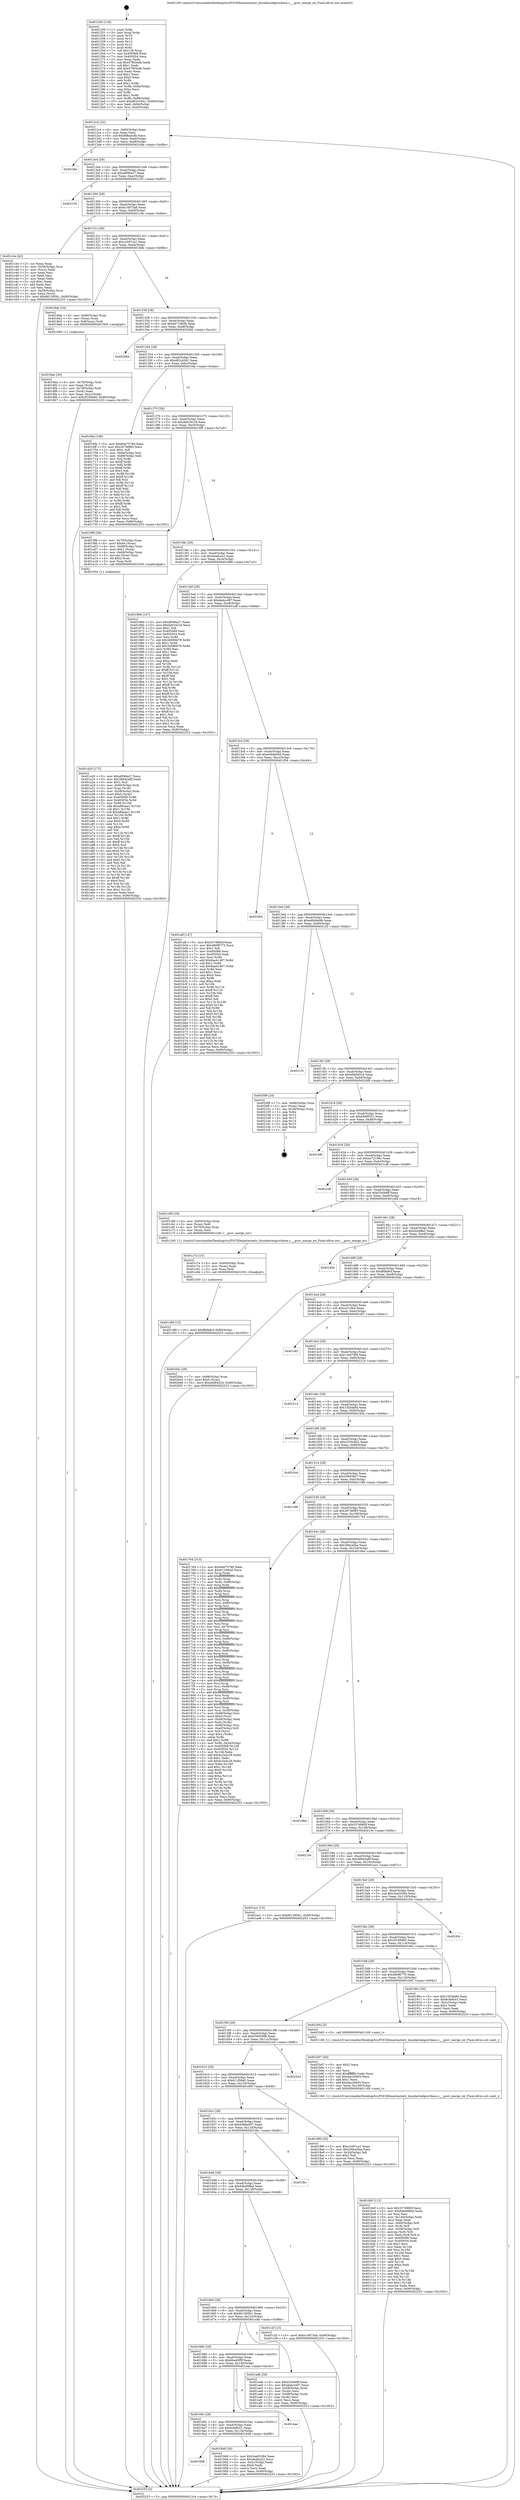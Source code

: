 digraph "0x401250" {
  label = "0x401250 (/mnt/c/Users/mathe/Desktop/tcc/POCII/binaries/extr_linuxkernelgcovbase.c___gcov_merge_ior_Final-ollvm.out::main(0))"
  labelloc = "t"
  node[shape=record]

  Entry [label="",width=0.3,height=0.3,shape=circle,fillcolor=black,style=filled]
  "0x4012c4" [label="{
     0x4012c4 [32]\l
     | [instrs]\l
     &nbsp;&nbsp;0x4012c4 \<+6\>: mov -0x90(%rbp),%eax\l
     &nbsp;&nbsp;0x4012ca \<+2\>: mov %eax,%ecx\l
     &nbsp;&nbsp;0x4012cc \<+6\>: sub $0x8f8a4cdb,%ecx\l
     &nbsp;&nbsp;0x4012d2 \<+6\>: mov %eax,-0xa4(%rbp)\l
     &nbsp;&nbsp;0x4012d8 \<+6\>: mov %ecx,-0xa8(%rbp)\l
     &nbsp;&nbsp;0x4012de \<+6\>: je 0000000000401fda \<main+0xd8a\>\l
  }"]
  "0x401fda" [label="{
     0x401fda\l
  }", style=dashed]
  "0x4012e4" [label="{
     0x4012e4 [28]\l
     | [instrs]\l
     &nbsp;&nbsp;0x4012e4 \<+5\>: jmp 00000000004012e9 \<main+0x99\>\l
     &nbsp;&nbsp;0x4012e9 \<+6\>: mov -0xa4(%rbp),%eax\l
     &nbsp;&nbsp;0x4012ef \<+5\>: sub $0xaf096a27,%eax\l
     &nbsp;&nbsp;0x4012f4 \<+6\>: mov %eax,-0xac(%rbp)\l
     &nbsp;&nbsp;0x4012fa \<+6\>: je 0000000000402155 \<main+0xf05\>\l
  }"]
  Exit [label="",width=0.3,height=0.3,shape=circle,fillcolor=black,style=filled,peripheries=2]
  "0x402155" [label="{
     0x402155\l
  }", style=dashed]
  "0x401300" [label="{
     0x401300 [28]\l
     | [instrs]\l
     &nbsp;&nbsp;0x401300 \<+5\>: jmp 0000000000401305 \<main+0xb5\>\l
     &nbsp;&nbsp;0x401305 \<+6\>: mov -0xa4(%rbp),%eax\l
     &nbsp;&nbsp;0x40130b \<+5\>: sub $0xb14875ab,%eax\l
     &nbsp;&nbsp;0x401310 \<+6\>: mov %eax,-0xb0(%rbp)\l
     &nbsp;&nbsp;0x401316 \<+6\>: je 0000000000401c3e \<main+0x9ee\>\l
  }"]
  "0x401c89" [label="{
     0x401c89 [15]\l
     | [instrs]\l
     &nbsp;&nbsp;0x401c89 \<+10\>: movl $0xffdfa8cf,-0x90(%rbp)\l
     &nbsp;&nbsp;0x401c93 \<+5\>: jmp 0000000000402253 \<main+0x1003\>\l
  }"]
  "0x401c3e" [label="{
     0x401c3e [42]\l
     | [instrs]\l
     &nbsp;&nbsp;0x401c3e \<+2\>: xor %eax,%eax\l
     &nbsp;&nbsp;0x401c40 \<+4\>: mov -0x58(%rbp),%rcx\l
     &nbsp;&nbsp;0x401c44 \<+2\>: mov (%rcx),%edx\l
     &nbsp;&nbsp;0x401c46 \<+2\>: mov %eax,%esi\l
     &nbsp;&nbsp;0x401c48 \<+2\>: sub %edx,%esi\l
     &nbsp;&nbsp;0x401c4a \<+2\>: mov %eax,%edx\l
     &nbsp;&nbsp;0x401c4c \<+3\>: sub $0x1,%edx\l
     &nbsp;&nbsp;0x401c4f \<+2\>: add %edx,%esi\l
     &nbsp;&nbsp;0x401c51 \<+2\>: sub %esi,%eax\l
     &nbsp;&nbsp;0x401c53 \<+4\>: mov -0x58(%rbp),%rcx\l
     &nbsp;&nbsp;0x401c57 \<+2\>: mov %eax,(%rcx)\l
     &nbsp;&nbsp;0x401c59 \<+10\>: movl $0x661395b1,-0x90(%rbp)\l
     &nbsp;&nbsp;0x401c63 \<+5\>: jmp 0000000000402253 \<main+0x1003\>\l
  }"]
  "0x40131c" [label="{
     0x40131c [28]\l
     | [instrs]\l
     &nbsp;&nbsp;0x40131c \<+5\>: jmp 0000000000401321 \<main+0xd1\>\l
     &nbsp;&nbsp;0x401321 \<+6\>: mov -0xa4(%rbp),%eax\l
     &nbsp;&nbsp;0x401327 \<+5\>: sub $0xc2497ca1,%eax\l
     &nbsp;&nbsp;0x40132c \<+6\>: mov %eax,-0xb4(%rbp)\l
     &nbsp;&nbsp;0x401332 \<+6\>: je 00000000004018de \<main+0x68e\>\l
  }"]
  "0x401c7a" [label="{
     0x401c7a [15]\l
     | [instrs]\l
     &nbsp;&nbsp;0x401c7a \<+4\>: mov -0x60(%rbp),%rax\l
     &nbsp;&nbsp;0x401c7e \<+3\>: mov (%rax),%rax\l
     &nbsp;&nbsp;0x401c81 \<+3\>: mov %rax,%rdi\l
     &nbsp;&nbsp;0x401c84 \<+5\>: call 0000000000401030 \<free@plt\>\l
     | [calls]\l
     &nbsp;&nbsp;0x401030 \{1\} (unknown)\l
  }"]
  "0x4018de" [label="{
     0x4018de [16]\l
     | [instrs]\l
     &nbsp;&nbsp;0x4018de \<+4\>: mov -0x80(%rbp),%rax\l
     &nbsp;&nbsp;0x4018e2 \<+3\>: mov (%rax),%rax\l
     &nbsp;&nbsp;0x4018e5 \<+4\>: mov 0x8(%rax),%rdi\l
     &nbsp;&nbsp;0x4018e9 \<+5\>: call 0000000000401060 \<atoi@plt\>\l
     | [calls]\l
     &nbsp;&nbsp;0x401060 \{1\} (unknown)\l
  }"]
  "0x401338" [label="{
     0x401338 [28]\l
     | [instrs]\l
     &nbsp;&nbsp;0x401338 \<+5\>: jmp 000000000040133d \<main+0xed\>\l
     &nbsp;&nbsp;0x40133d \<+6\>: mov -0xa4(%rbp),%eax\l
     &nbsp;&nbsp;0x401343 \<+5\>: sub $0xd4719bdb,%eax\l
     &nbsp;&nbsp;0x401348 \<+6\>: mov %eax,-0xb8(%rbp)\l
     &nbsp;&nbsp;0x40134e \<+6\>: je 000000000040206d \<main+0xe1d\>\l
  }"]
  "0x401bbf" [label="{
     0x401bbf [112]\l
     | [instrs]\l
     &nbsp;&nbsp;0x401bbf \<+5\>: mov $0x337d960f,%ecx\l
     &nbsp;&nbsp;0x401bc4 \<+5\>: mov $0x64bd98bd,%edx\l
     &nbsp;&nbsp;0x401bc9 \<+2\>: xor %esi,%esi\l
     &nbsp;&nbsp;0x401bcb \<+6\>: mov -0x140(%rbp),%edi\l
     &nbsp;&nbsp;0x401bd1 \<+3\>: imul %eax,%edi\l
     &nbsp;&nbsp;0x401bd4 \<+4\>: mov -0x60(%rbp),%r8\l
     &nbsp;&nbsp;0x401bd8 \<+3\>: mov (%r8),%r8\l
     &nbsp;&nbsp;0x401bdb \<+4\>: mov -0x58(%rbp),%r9\l
     &nbsp;&nbsp;0x401bdf \<+3\>: movslq (%r9),%r9\l
     &nbsp;&nbsp;0x401be2 \<+4\>: mov %edi,(%r8,%r9,4)\l
     &nbsp;&nbsp;0x401be6 \<+7\>: mov 0x405068,%eax\l
     &nbsp;&nbsp;0x401bed \<+7\>: mov 0x405054,%edi\l
     &nbsp;&nbsp;0x401bf4 \<+3\>: sub $0x1,%esi\l
     &nbsp;&nbsp;0x401bf7 \<+3\>: mov %eax,%r10d\l
     &nbsp;&nbsp;0x401bfa \<+3\>: add %esi,%r10d\l
     &nbsp;&nbsp;0x401bfd \<+4\>: imul %r10d,%eax\l
     &nbsp;&nbsp;0x401c01 \<+3\>: and $0x1,%eax\l
     &nbsp;&nbsp;0x401c04 \<+3\>: cmp $0x0,%eax\l
     &nbsp;&nbsp;0x401c07 \<+4\>: sete %r11b\l
     &nbsp;&nbsp;0x401c0b \<+3\>: cmp $0xa,%edi\l
     &nbsp;&nbsp;0x401c0e \<+3\>: setl %bl\l
     &nbsp;&nbsp;0x401c11 \<+3\>: mov %r11b,%r14b\l
     &nbsp;&nbsp;0x401c14 \<+3\>: and %bl,%r14b\l
     &nbsp;&nbsp;0x401c17 \<+3\>: xor %bl,%r11b\l
     &nbsp;&nbsp;0x401c1a \<+3\>: or %r11b,%r14b\l
     &nbsp;&nbsp;0x401c1d \<+4\>: test $0x1,%r14b\l
     &nbsp;&nbsp;0x401c21 \<+3\>: cmovne %edx,%ecx\l
     &nbsp;&nbsp;0x401c24 \<+6\>: mov %ecx,-0x90(%rbp)\l
     &nbsp;&nbsp;0x401c2a \<+5\>: jmp 0000000000402253 \<main+0x1003\>\l
  }"]
  "0x40206d" [label="{
     0x40206d\l
  }", style=dashed]
  "0x401354" [label="{
     0x401354 [28]\l
     | [instrs]\l
     &nbsp;&nbsp;0x401354 \<+5\>: jmp 0000000000401359 \<main+0x109\>\l
     &nbsp;&nbsp;0x401359 \<+6\>: mov -0xa4(%rbp),%eax\l
     &nbsp;&nbsp;0x40135f \<+5\>: sub $0xd82c43d1,%eax\l
     &nbsp;&nbsp;0x401364 \<+6\>: mov %eax,-0xbc(%rbp)\l
     &nbsp;&nbsp;0x40136a \<+6\>: je 00000000004016fa \<main+0x4aa\>\l
  }"]
  "0x401b97" [label="{
     0x401b97 [40]\l
     | [instrs]\l
     &nbsp;&nbsp;0x401b97 \<+5\>: mov $0x2,%ecx\l
     &nbsp;&nbsp;0x401b9c \<+1\>: cltd\l
     &nbsp;&nbsp;0x401b9d \<+2\>: idiv %ecx\l
     &nbsp;&nbsp;0x401b9f \<+6\>: imul $0xfffffffe,%edx,%ecx\l
     &nbsp;&nbsp;0x401ba5 \<+6\>: sub $0xdac29493,%ecx\l
     &nbsp;&nbsp;0x401bab \<+3\>: add $0x1,%ecx\l
     &nbsp;&nbsp;0x401bae \<+6\>: add $0xdac29493,%ecx\l
     &nbsp;&nbsp;0x401bb4 \<+6\>: mov %ecx,-0x140(%rbp)\l
     &nbsp;&nbsp;0x401bba \<+5\>: call 0000000000401160 \<next_i\>\l
     | [calls]\l
     &nbsp;&nbsp;0x401160 \{1\} (/mnt/c/Users/mathe/Desktop/tcc/POCII/binaries/extr_linuxkernelgcovbase.c___gcov_merge_ior_Final-ollvm.out::next_i)\l
  }"]
  "0x4016fa" [label="{
     0x4016fa [106]\l
     | [instrs]\l
     &nbsp;&nbsp;0x4016fa \<+5\>: mov $0x6da75789,%eax\l
     &nbsp;&nbsp;0x4016ff \<+5\>: mov $0x26746f65,%ecx\l
     &nbsp;&nbsp;0x401704 \<+2\>: mov $0x1,%dl\l
     &nbsp;&nbsp;0x401706 \<+7\>: mov -0x8a(%rbp),%sil\l
     &nbsp;&nbsp;0x40170d \<+7\>: mov -0x89(%rbp),%dil\l
     &nbsp;&nbsp;0x401714 \<+3\>: mov %sil,%r8b\l
     &nbsp;&nbsp;0x401717 \<+4\>: xor $0xff,%r8b\l
     &nbsp;&nbsp;0x40171b \<+3\>: mov %dil,%r9b\l
     &nbsp;&nbsp;0x40171e \<+4\>: xor $0xff,%r9b\l
     &nbsp;&nbsp;0x401722 \<+3\>: xor $0x1,%dl\l
     &nbsp;&nbsp;0x401725 \<+3\>: mov %r8b,%r10b\l
     &nbsp;&nbsp;0x401728 \<+4\>: and $0xff,%r10b\l
     &nbsp;&nbsp;0x40172c \<+3\>: and %dl,%sil\l
     &nbsp;&nbsp;0x40172f \<+3\>: mov %r9b,%r11b\l
     &nbsp;&nbsp;0x401732 \<+4\>: and $0xff,%r11b\l
     &nbsp;&nbsp;0x401736 \<+3\>: and %dl,%dil\l
     &nbsp;&nbsp;0x401739 \<+3\>: or %sil,%r10b\l
     &nbsp;&nbsp;0x40173c \<+3\>: or %dil,%r11b\l
     &nbsp;&nbsp;0x40173f \<+3\>: xor %r11b,%r10b\l
     &nbsp;&nbsp;0x401742 \<+3\>: or %r9b,%r8b\l
     &nbsp;&nbsp;0x401745 \<+4\>: xor $0xff,%r8b\l
     &nbsp;&nbsp;0x401749 \<+3\>: or $0x1,%dl\l
     &nbsp;&nbsp;0x40174c \<+3\>: and %dl,%r8b\l
     &nbsp;&nbsp;0x40174f \<+3\>: or %r8b,%r10b\l
     &nbsp;&nbsp;0x401752 \<+4\>: test $0x1,%r10b\l
     &nbsp;&nbsp;0x401756 \<+3\>: cmovne %ecx,%eax\l
     &nbsp;&nbsp;0x401759 \<+6\>: mov %eax,-0x90(%rbp)\l
     &nbsp;&nbsp;0x40175f \<+5\>: jmp 0000000000402253 \<main+0x1003\>\l
  }"]
  "0x401370" [label="{
     0x401370 [28]\l
     | [instrs]\l
     &nbsp;&nbsp;0x401370 \<+5\>: jmp 0000000000401375 \<main+0x125\>\l
     &nbsp;&nbsp;0x401375 \<+6\>: mov -0xa4(%rbp),%eax\l
     &nbsp;&nbsp;0x40137b \<+5\>: sub $0xde916c18,%eax\l
     &nbsp;&nbsp;0x401380 \<+6\>: mov %eax,-0xc0(%rbp)\l
     &nbsp;&nbsp;0x401386 \<+6\>: je 00000000004019f9 \<main+0x7a9\>\l
  }"]
  "0x402253" [label="{
     0x402253 [5]\l
     | [instrs]\l
     &nbsp;&nbsp;0x402253 \<+5\>: jmp 00000000004012c4 \<main+0x74\>\l
  }"]
  "0x401250" [label="{
     0x401250 [116]\l
     | [instrs]\l
     &nbsp;&nbsp;0x401250 \<+1\>: push %rbp\l
     &nbsp;&nbsp;0x401251 \<+3\>: mov %rsp,%rbp\l
     &nbsp;&nbsp;0x401254 \<+2\>: push %r15\l
     &nbsp;&nbsp;0x401256 \<+2\>: push %r14\l
     &nbsp;&nbsp;0x401258 \<+2\>: push %r13\l
     &nbsp;&nbsp;0x40125a \<+2\>: push %r12\l
     &nbsp;&nbsp;0x40125c \<+1\>: push %rbx\l
     &nbsp;&nbsp;0x40125d \<+7\>: sub $0x128,%rsp\l
     &nbsp;&nbsp;0x401264 \<+7\>: mov 0x405068,%eax\l
     &nbsp;&nbsp;0x40126b \<+7\>: mov 0x405054,%ecx\l
     &nbsp;&nbsp;0x401272 \<+2\>: mov %eax,%edx\l
     &nbsp;&nbsp;0x401274 \<+6\>: sub $0x47f63edb,%edx\l
     &nbsp;&nbsp;0x40127a \<+3\>: sub $0x1,%edx\l
     &nbsp;&nbsp;0x40127d \<+6\>: add $0x47f63edb,%edx\l
     &nbsp;&nbsp;0x401283 \<+3\>: imul %edx,%eax\l
     &nbsp;&nbsp;0x401286 \<+3\>: and $0x1,%eax\l
     &nbsp;&nbsp;0x401289 \<+3\>: cmp $0x0,%eax\l
     &nbsp;&nbsp;0x40128c \<+4\>: sete %r8b\l
     &nbsp;&nbsp;0x401290 \<+4\>: and $0x1,%r8b\l
     &nbsp;&nbsp;0x401294 \<+7\>: mov %r8b,-0x8a(%rbp)\l
     &nbsp;&nbsp;0x40129b \<+3\>: cmp $0xa,%ecx\l
     &nbsp;&nbsp;0x40129e \<+4\>: setl %r8b\l
     &nbsp;&nbsp;0x4012a2 \<+4\>: and $0x1,%r8b\l
     &nbsp;&nbsp;0x4012a6 \<+7\>: mov %r8b,-0x89(%rbp)\l
     &nbsp;&nbsp;0x4012ad \<+10\>: movl $0xd82c43d1,-0x90(%rbp)\l
     &nbsp;&nbsp;0x4012b7 \<+6\>: mov %edi,-0x94(%rbp)\l
     &nbsp;&nbsp;0x4012bd \<+7\>: mov %rsi,-0xa0(%rbp)\l
  }"]
  "0x401a20" [label="{
     0x401a20 [172]\l
     | [instrs]\l
     &nbsp;&nbsp;0x401a20 \<+5\>: mov $0xaf096a27,%ecx\l
     &nbsp;&nbsp;0x401a25 \<+5\>: mov $0x38942a8f,%edx\l
     &nbsp;&nbsp;0x401a2a \<+3\>: mov $0x1,%sil\l
     &nbsp;&nbsp;0x401a2d \<+4\>: mov -0x60(%rbp),%rdi\l
     &nbsp;&nbsp;0x401a31 \<+3\>: mov %rax,(%rdi)\l
     &nbsp;&nbsp;0x401a34 \<+4\>: mov -0x58(%rbp),%rax\l
     &nbsp;&nbsp;0x401a38 \<+6\>: movl $0x0,(%rax)\l
     &nbsp;&nbsp;0x401a3e \<+8\>: mov 0x405068,%r8d\l
     &nbsp;&nbsp;0x401a46 \<+8\>: mov 0x405054,%r9d\l
     &nbsp;&nbsp;0x401a4e \<+3\>: mov %r8d,%r10d\l
     &nbsp;&nbsp;0x401a51 \<+7\>: add $0xa86aae1,%r10d\l
     &nbsp;&nbsp;0x401a58 \<+4\>: sub $0x1,%r10d\l
     &nbsp;&nbsp;0x401a5c \<+7\>: sub $0xa86aae1,%r10d\l
     &nbsp;&nbsp;0x401a63 \<+4\>: imul %r10d,%r8d\l
     &nbsp;&nbsp;0x401a67 \<+4\>: and $0x1,%r8d\l
     &nbsp;&nbsp;0x401a6b \<+4\>: cmp $0x0,%r8d\l
     &nbsp;&nbsp;0x401a6f \<+4\>: sete %r11b\l
     &nbsp;&nbsp;0x401a73 \<+4\>: cmp $0xa,%r9d\l
     &nbsp;&nbsp;0x401a77 \<+3\>: setl %bl\l
     &nbsp;&nbsp;0x401a7a \<+3\>: mov %r11b,%r14b\l
     &nbsp;&nbsp;0x401a7d \<+4\>: xor $0xff,%r14b\l
     &nbsp;&nbsp;0x401a81 \<+3\>: mov %bl,%r15b\l
     &nbsp;&nbsp;0x401a84 \<+4\>: xor $0xff,%r15b\l
     &nbsp;&nbsp;0x401a88 \<+4\>: xor $0x0,%sil\l
     &nbsp;&nbsp;0x401a8c \<+3\>: mov %r14b,%r12b\l
     &nbsp;&nbsp;0x401a8f \<+4\>: and $0x0,%r12b\l
     &nbsp;&nbsp;0x401a93 \<+3\>: and %sil,%r11b\l
     &nbsp;&nbsp;0x401a96 \<+3\>: mov %r15b,%r13b\l
     &nbsp;&nbsp;0x401a99 \<+4\>: and $0x0,%r13b\l
     &nbsp;&nbsp;0x401a9d \<+3\>: and %sil,%bl\l
     &nbsp;&nbsp;0x401aa0 \<+3\>: or %r11b,%r12b\l
     &nbsp;&nbsp;0x401aa3 \<+3\>: or %bl,%r13b\l
     &nbsp;&nbsp;0x401aa6 \<+3\>: xor %r13b,%r12b\l
     &nbsp;&nbsp;0x401aa9 \<+3\>: or %r15b,%r14b\l
     &nbsp;&nbsp;0x401aac \<+4\>: xor $0xff,%r14b\l
     &nbsp;&nbsp;0x401ab0 \<+4\>: or $0x0,%sil\l
     &nbsp;&nbsp;0x401ab4 \<+3\>: and %sil,%r14b\l
     &nbsp;&nbsp;0x401ab7 \<+3\>: or %r14b,%r12b\l
     &nbsp;&nbsp;0x401aba \<+4\>: test $0x1,%r12b\l
     &nbsp;&nbsp;0x401abe \<+3\>: cmovne %edx,%ecx\l
     &nbsp;&nbsp;0x401ac1 \<+6\>: mov %ecx,-0x90(%rbp)\l
     &nbsp;&nbsp;0x401ac7 \<+5\>: jmp 0000000000402253 \<main+0x1003\>\l
  }"]
  "0x4019f9" [label="{
     0x4019f9 [39]\l
     | [instrs]\l
     &nbsp;&nbsp;0x4019f9 \<+4\>: mov -0x70(%rbp),%rax\l
     &nbsp;&nbsp;0x4019fd \<+6\>: movl $0x64,(%rax)\l
     &nbsp;&nbsp;0x401a03 \<+4\>: mov -0x68(%rbp),%rax\l
     &nbsp;&nbsp;0x401a07 \<+6\>: movl $0x1,(%rax)\l
     &nbsp;&nbsp;0x401a0d \<+4\>: mov -0x68(%rbp),%rax\l
     &nbsp;&nbsp;0x401a11 \<+3\>: movslq (%rax),%rax\l
     &nbsp;&nbsp;0x401a14 \<+4\>: shl $0x2,%rax\l
     &nbsp;&nbsp;0x401a18 \<+3\>: mov %rax,%rdi\l
     &nbsp;&nbsp;0x401a1b \<+5\>: call 0000000000401050 \<malloc@plt\>\l
     | [calls]\l
     &nbsp;&nbsp;0x401050 \{1\} (unknown)\l
  }"]
  "0x40138c" [label="{
     0x40138c [28]\l
     | [instrs]\l
     &nbsp;&nbsp;0x40138c \<+5\>: jmp 0000000000401391 \<main+0x141\>\l
     &nbsp;&nbsp;0x401391 \<+6\>: mov -0xa4(%rbp),%eax\l
     &nbsp;&nbsp;0x401397 \<+5\>: sub $0xdeafca22,%eax\l
     &nbsp;&nbsp;0x40139c \<+6\>: mov %eax,-0xc4(%rbp)\l
     &nbsp;&nbsp;0x4013a2 \<+6\>: je 0000000000401966 \<main+0x716\>\l
  }"]
  "0x4016b8" [label="{
     0x4016b8\l
  }", style=dashed]
  "0x401966" [label="{
     0x401966 [147]\l
     | [instrs]\l
     &nbsp;&nbsp;0x401966 \<+5\>: mov $0xaf096a27,%eax\l
     &nbsp;&nbsp;0x40196b \<+5\>: mov $0xde916c18,%ecx\l
     &nbsp;&nbsp;0x401970 \<+2\>: mov $0x1,%dl\l
     &nbsp;&nbsp;0x401972 \<+7\>: mov 0x405068,%esi\l
     &nbsp;&nbsp;0x401979 \<+7\>: mov 0x405054,%edi\l
     &nbsp;&nbsp;0x401980 \<+3\>: mov %esi,%r8d\l
     &nbsp;&nbsp;0x401983 \<+7\>: sub $0x3d586b79,%r8d\l
     &nbsp;&nbsp;0x40198a \<+4\>: sub $0x1,%r8d\l
     &nbsp;&nbsp;0x40198e \<+7\>: add $0x3d586b79,%r8d\l
     &nbsp;&nbsp;0x401995 \<+4\>: imul %r8d,%esi\l
     &nbsp;&nbsp;0x401999 \<+3\>: and $0x1,%esi\l
     &nbsp;&nbsp;0x40199c \<+3\>: cmp $0x0,%esi\l
     &nbsp;&nbsp;0x40199f \<+4\>: sete %r9b\l
     &nbsp;&nbsp;0x4019a3 \<+3\>: cmp $0xa,%edi\l
     &nbsp;&nbsp;0x4019a6 \<+4\>: setl %r10b\l
     &nbsp;&nbsp;0x4019aa \<+3\>: mov %r9b,%r11b\l
     &nbsp;&nbsp;0x4019ad \<+4\>: xor $0xff,%r11b\l
     &nbsp;&nbsp;0x4019b1 \<+3\>: mov %r10b,%bl\l
     &nbsp;&nbsp;0x4019b4 \<+3\>: xor $0xff,%bl\l
     &nbsp;&nbsp;0x4019b7 \<+3\>: xor $0x1,%dl\l
     &nbsp;&nbsp;0x4019ba \<+3\>: mov %r11b,%r14b\l
     &nbsp;&nbsp;0x4019bd \<+4\>: and $0xff,%r14b\l
     &nbsp;&nbsp;0x4019c1 \<+3\>: and %dl,%r9b\l
     &nbsp;&nbsp;0x4019c4 \<+3\>: mov %bl,%r15b\l
     &nbsp;&nbsp;0x4019c7 \<+4\>: and $0xff,%r15b\l
     &nbsp;&nbsp;0x4019cb \<+3\>: and %dl,%r10b\l
     &nbsp;&nbsp;0x4019ce \<+3\>: or %r9b,%r14b\l
     &nbsp;&nbsp;0x4019d1 \<+3\>: or %r10b,%r15b\l
     &nbsp;&nbsp;0x4019d4 \<+3\>: xor %r15b,%r14b\l
     &nbsp;&nbsp;0x4019d7 \<+3\>: or %bl,%r11b\l
     &nbsp;&nbsp;0x4019da \<+4\>: xor $0xff,%r11b\l
     &nbsp;&nbsp;0x4019de \<+3\>: or $0x1,%dl\l
     &nbsp;&nbsp;0x4019e1 \<+3\>: and %dl,%r11b\l
     &nbsp;&nbsp;0x4019e4 \<+3\>: or %r11b,%r14b\l
     &nbsp;&nbsp;0x4019e7 \<+4\>: test $0x1,%r14b\l
     &nbsp;&nbsp;0x4019eb \<+3\>: cmovne %ecx,%eax\l
     &nbsp;&nbsp;0x4019ee \<+6\>: mov %eax,-0x90(%rbp)\l
     &nbsp;&nbsp;0x4019f4 \<+5\>: jmp 0000000000402253 \<main+0x1003\>\l
  }"]
  "0x4013a8" [label="{
     0x4013a8 [28]\l
     | [instrs]\l
     &nbsp;&nbsp;0x4013a8 \<+5\>: jmp 00000000004013ad \<main+0x15d\>\l
     &nbsp;&nbsp;0x4013ad \<+6\>: mov -0xa4(%rbp),%eax\l
     &nbsp;&nbsp;0x4013b3 \<+5\>: sub $0xdedcc497,%eax\l
     &nbsp;&nbsp;0x4013b8 \<+6\>: mov %eax,-0xc8(%rbp)\l
     &nbsp;&nbsp;0x4013be \<+6\>: je 0000000000401aff \<main+0x8af\>\l
  }"]
  "0x401948" [label="{
     0x401948 [30]\l
     | [instrs]\l
     &nbsp;&nbsp;0x401948 \<+5\>: mov $0x3aa03284,%eax\l
     &nbsp;&nbsp;0x40194d \<+5\>: mov $0xdeafca22,%ecx\l
     &nbsp;&nbsp;0x401952 \<+3\>: mov -0x2c(%rbp),%edx\l
     &nbsp;&nbsp;0x401955 \<+3\>: cmp $0x0,%edx\l
     &nbsp;&nbsp;0x401958 \<+3\>: cmove %ecx,%eax\l
     &nbsp;&nbsp;0x40195b \<+6\>: mov %eax,-0x90(%rbp)\l
     &nbsp;&nbsp;0x401961 \<+5\>: jmp 0000000000402253 \<main+0x1003\>\l
  }"]
  "0x401aff" [label="{
     0x401aff [147]\l
     | [instrs]\l
     &nbsp;&nbsp;0x401aff \<+5\>: mov $0x337d960f,%eax\l
     &nbsp;&nbsp;0x401b04 \<+5\>: mov $0x480f6775,%ecx\l
     &nbsp;&nbsp;0x401b09 \<+2\>: mov $0x1,%dl\l
     &nbsp;&nbsp;0x401b0b \<+7\>: mov 0x405068,%esi\l
     &nbsp;&nbsp;0x401b12 \<+7\>: mov 0x405054,%edi\l
     &nbsp;&nbsp;0x401b19 \<+3\>: mov %esi,%r8d\l
     &nbsp;&nbsp;0x401b1c \<+7\>: add $0x8aa41407,%r8d\l
     &nbsp;&nbsp;0x401b23 \<+4\>: sub $0x1,%r8d\l
     &nbsp;&nbsp;0x401b27 \<+7\>: sub $0x8aa41407,%r8d\l
     &nbsp;&nbsp;0x401b2e \<+4\>: imul %r8d,%esi\l
     &nbsp;&nbsp;0x401b32 \<+3\>: and $0x1,%esi\l
     &nbsp;&nbsp;0x401b35 \<+3\>: cmp $0x0,%esi\l
     &nbsp;&nbsp;0x401b38 \<+4\>: sete %r9b\l
     &nbsp;&nbsp;0x401b3c \<+3\>: cmp $0xa,%edi\l
     &nbsp;&nbsp;0x401b3f \<+4\>: setl %r10b\l
     &nbsp;&nbsp;0x401b43 \<+3\>: mov %r9b,%r11b\l
     &nbsp;&nbsp;0x401b46 \<+4\>: xor $0xff,%r11b\l
     &nbsp;&nbsp;0x401b4a \<+3\>: mov %r10b,%bl\l
     &nbsp;&nbsp;0x401b4d \<+3\>: xor $0xff,%bl\l
     &nbsp;&nbsp;0x401b50 \<+3\>: xor $0x0,%dl\l
     &nbsp;&nbsp;0x401b53 \<+3\>: mov %r11b,%r14b\l
     &nbsp;&nbsp;0x401b56 \<+4\>: and $0x0,%r14b\l
     &nbsp;&nbsp;0x401b5a \<+3\>: and %dl,%r9b\l
     &nbsp;&nbsp;0x401b5d \<+3\>: mov %bl,%r15b\l
     &nbsp;&nbsp;0x401b60 \<+4\>: and $0x0,%r15b\l
     &nbsp;&nbsp;0x401b64 \<+3\>: and %dl,%r10b\l
     &nbsp;&nbsp;0x401b67 \<+3\>: or %r9b,%r14b\l
     &nbsp;&nbsp;0x401b6a \<+3\>: or %r10b,%r15b\l
     &nbsp;&nbsp;0x401b6d \<+3\>: xor %r15b,%r14b\l
     &nbsp;&nbsp;0x401b70 \<+3\>: or %bl,%r11b\l
     &nbsp;&nbsp;0x401b73 \<+4\>: xor $0xff,%r11b\l
     &nbsp;&nbsp;0x401b77 \<+3\>: or $0x0,%dl\l
     &nbsp;&nbsp;0x401b7a \<+3\>: and %dl,%r11b\l
     &nbsp;&nbsp;0x401b7d \<+3\>: or %r11b,%r14b\l
     &nbsp;&nbsp;0x401b80 \<+4\>: test $0x1,%r14b\l
     &nbsp;&nbsp;0x401b84 \<+3\>: cmovne %ecx,%eax\l
     &nbsp;&nbsp;0x401b87 \<+6\>: mov %eax,-0x90(%rbp)\l
     &nbsp;&nbsp;0x401b8d \<+5\>: jmp 0000000000402253 \<main+0x1003\>\l
  }"]
  "0x4013c4" [label="{
     0x4013c4 [28]\l
     | [instrs]\l
     &nbsp;&nbsp;0x4013c4 \<+5\>: jmp 00000000004013c9 \<main+0x179\>\l
     &nbsp;&nbsp;0x4013c9 \<+6\>: mov -0xa4(%rbp),%eax\l
     &nbsp;&nbsp;0x4013cf \<+5\>: sub $0xe0d4e94d,%eax\l
     &nbsp;&nbsp;0x4013d4 \<+6\>: mov %eax,-0xcc(%rbp)\l
     &nbsp;&nbsp;0x4013da \<+6\>: je 0000000000401f04 \<main+0xcb4\>\l
  }"]
  "0x40169c" [label="{
     0x40169c [28]\l
     | [instrs]\l
     &nbsp;&nbsp;0x40169c \<+5\>: jmp 00000000004016a1 \<main+0x451\>\l
     &nbsp;&nbsp;0x4016a1 \<+6\>: mov -0xa4(%rbp),%eax\l
     &nbsp;&nbsp;0x4016a7 \<+5\>: sub $0x6cfe8c01,%eax\l
     &nbsp;&nbsp;0x4016ac \<+6\>: mov %eax,-0x134(%rbp)\l
     &nbsp;&nbsp;0x4016b2 \<+6\>: je 0000000000401948 \<main+0x6f8\>\l
  }"]
  "0x401f04" [label="{
     0x401f04\l
  }", style=dashed]
  "0x4013e0" [label="{
     0x4013e0 [28]\l
     | [instrs]\l
     &nbsp;&nbsp;0x4013e0 \<+5\>: jmp 00000000004013e5 \<main+0x195\>\l
     &nbsp;&nbsp;0x4013e5 \<+6\>: mov -0xa4(%rbp),%eax\l
     &nbsp;&nbsp;0x4013eb \<+5\>: sub $0xe6848e99,%eax\l
     &nbsp;&nbsp;0x4013f0 \<+6\>: mov %eax,-0xd0(%rbp)\l
     &nbsp;&nbsp;0x4013f6 \<+6\>: je 00000000004021f2 \<main+0xfa2\>\l
  }"]
  "0x401eae" [label="{
     0x401eae\l
  }", style=dashed]
  "0x4021f2" [label="{
     0x4021f2\l
  }", style=dashed]
  "0x4013fc" [label="{
     0x4013fc [28]\l
     | [instrs]\l
     &nbsp;&nbsp;0x4013fc \<+5\>: jmp 0000000000401401 \<main+0x1b1\>\l
     &nbsp;&nbsp;0x401401 \<+6\>: mov -0xa4(%rbp),%eax\l
     &nbsp;&nbsp;0x401407 \<+5\>: sub $0xe6d84524,%eax\l
     &nbsp;&nbsp;0x40140c \<+6\>: mov %eax,-0xd4(%rbp)\l
     &nbsp;&nbsp;0x401412 \<+6\>: je 00000000004020f8 \<main+0xea8\>\l
  }"]
  "0x401680" [label="{
     0x401680 [28]\l
     | [instrs]\l
     &nbsp;&nbsp;0x401680 \<+5\>: jmp 0000000000401685 \<main+0x435\>\l
     &nbsp;&nbsp;0x401685 \<+6\>: mov -0xa4(%rbp),%eax\l
     &nbsp;&nbsp;0x40168b \<+5\>: sub $0x6be40f5f,%eax\l
     &nbsp;&nbsp;0x401690 \<+6\>: mov %eax,-0x130(%rbp)\l
     &nbsp;&nbsp;0x401696 \<+6\>: je 0000000000401eae \<main+0xc5e\>\l
  }"]
  "0x4020f8" [label="{
     0x4020f8 [24]\l
     | [instrs]\l
     &nbsp;&nbsp;0x4020f8 \<+7\>: mov -0x88(%rbp),%rax\l
     &nbsp;&nbsp;0x4020ff \<+2\>: mov (%rax),%eax\l
     &nbsp;&nbsp;0x402101 \<+4\>: lea -0x28(%rbp),%rsp\l
     &nbsp;&nbsp;0x402105 \<+1\>: pop %rbx\l
     &nbsp;&nbsp;0x402106 \<+2\>: pop %r12\l
     &nbsp;&nbsp;0x402108 \<+2\>: pop %r13\l
     &nbsp;&nbsp;0x40210a \<+2\>: pop %r14\l
     &nbsp;&nbsp;0x40210c \<+2\>: pop %r15\l
     &nbsp;&nbsp;0x40210e \<+1\>: pop %rbp\l
     &nbsp;&nbsp;0x40210f \<+1\>: ret\l
  }"]
  "0x401418" [label="{
     0x401418 [28]\l
     | [instrs]\l
     &nbsp;&nbsp;0x401418 \<+5\>: jmp 000000000040141d \<main+0x1cd\>\l
     &nbsp;&nbsp;0x40141d \<+6\>: mov -0xa4(%rbp),%eax\l
     &nbsp;&nbsp;0x401423 \<+5\>: sub $0xe8d9f331,%eax\l
     &nbsp;&nbsp;0x401428 \<+6\>: mov %eax,-0xd8(%rbp)\l
     &nbsp;&nbsp;0x40142e \<+6\>: je 0000000000401e9f \<main+0xc4f\>\l
  }"]
  "0x401adb" [label="{
     0x401adb [36]\l
     | [instrs]\l
     &nbsp;&nbsp;0x401adb \<+5\>: mov $0xf1b046ff,%eax\l
     &nbsp;&nbsp;0x401ae0 \<+5\>: mov $0xdedcc497,%ecx\l
     &nbsp;&nbsp;0x401ae5 \<+4\>: mov -0x58(%rbp),%rdx\l
     &nbsp;&nbsp;0x401ae9 \<+2\>: mov (%rdx),%esi\l
     &nbsp;&nbsp;0x401aeb \<+4\>: mov -0x68(%rbp),%rdx\l
     &nbsp;&nbsp;0x401aef \<+2\>: cmp (%rdx),%esi\l
     &nbsp;&nbsp;0x401af1 \<+3\>: cmovl %ecx,%eax\l
     &nbsp;&nbsp;0x401af4 \<+6\>: mov %eax,-0x90(%rbp)\l
     &nbsp;&nbsp;0x401afa \<+5\>: jmp 0000000000402253 \<main+0x1003\>\l
  }"]
  "0x401e9f" [label="{
     0x401e9f\l
  }", style=dashed]
  "0x401434" [label="{
     0x401434 [28]\l
     | [instrs]\l
     &nbsp;&nbsp;0x401434 \<+5\>: jmp 0000000000401439 \<main+0x1e9\>\l
     &nbsp;&nbsp;0x401439 \<+6\>: mov -0xa4(%rbp),%eax\l
     &nbsp;&nbsp;0x40143f \<+5\>: sub $0xee72106c,%eax\l
     &nbsp;&nbsp;0x401444 \<+6\>: mov %eax,-0xdc(%rbp)\l
     &nbsp;&nbsp;0x40144a \<+6\>: je 0000000000401cdf \<main+0xa8f\>\l
  }"]
  "0x401664" [label="{
     0x401664 [28]\l
     | [instrs]\l
     &nbsp;&nbsp;0x401664 \<+5\>: jmp 0000000000401669 \<main+0x419\>\l
     &nbsp;&nbsp;0x401669 \<+6\>: mov -0xa4(%rbp),%eax\l
     &nbsp;&nbsp;0x40166f \<+5\>: sub $0x661395b1,%eax\l
     &nbsp;&nbsp;0x401674 \<+6\>: mov %eax,-0x12c(%rbp)\l
     &nbsp;&nbsp;0x40167a \<+6\>: je 0000000000401adb \<main+0x88b\>\l
  }"]
  "0x401cdf" [label="{
     0x401cdf\l
  }", style=dashed]
  "0x401450" [label="{
     0x401450 [28]\l
     | [instrs]\l
     &nbsp;&nbsp;0x401450 \<+5\>: jmp 0000000000401455 \<main+0x205\>\l
     &nbsp;&nbsp;0x401455 \<+6\>: mov -0xa4(%rbp),%eax\l
     &nbsp;&nbsp;0x40145b \<+5\>: sub $0xf1b046ff,%eax\l
     &nbsp;&nbsp;0x401460 \<+6\>: mov %eax,-0xe0(%rbp)\l
     &nbsp;&nbsp;0x401466 \<+6\>: je 0000000000401c68 \<main+0xa18\>\l
  }"]
  "0x401c2f" [label="{
     0x401c2f [15]\l
     | [instrs]\l
     &nbsp;&nbsp;0x401c2f \<+10\>: movl $0xb14875ab,-0x90(%rbp)\l
     &nbsp;&nbsp;0x401c39 \<+5\>: jmp 0000000000402253 \<main+0x1003\>\l
  }"]
  "0x401c68" [label="{
     0x401c68 [18]\l
     | [instrs]\l
     &nbsp;&nbsp;0x401c68 \<+4\>: mov -0x60(%rbp),%rax\l
     &nbsp;&nbsp;0x401c6c \<+3\>: mov (%rax),%rdi\l
     &nbsp;&nbsp;0x401c6f \<+4\>: mov -0x70(%rbp),%rax\l
     &nbsp;&nbsp;0x401c73 \<+2\>: mov (%rax),%esi\l
     &nbsp;&nbsp;0x401c75 \<+5\>: call 0000000000401240 \<__gcov_merge_ior\>\l
     | [calls]\l
     &nbsp;&nbsp;0x401240 \{1\} (/mnt/c/Users/mathe/Desktop/tcc/POCII/binaries/extr_linuxkernelgcovbase.c___gcov_merge_ior_Final-ollvm.out::__gcov_merge_ior)\l
  }"]
  "0x40146c" [label="{
     0x40146c [28]\l
     | [instrs]\l
     &nbsp;&nbsp;0x40146c \<+5\>: jmp 0000000000401471 \<main+0x221\>\l
     &nbsp;&nbsp;0x401471 \<+6\>: mov -0xa4(%rbp),%eax\l
     &nbsp;&nbsp;0x401477 \<+5\>: sub $0xf444ffa2,%eax\l
     &nbsp;&nbsp;0x40147c \<+6\>: mov %eax,-0xe4(%rbp)\l
     &nbsp;&nbsp;0x401482 \<+6\>: je 0000000000401d5e \<main+0xb0e\>\l
  }"]
  "0x401648" [label="{
     0x401648 [28]\l
     | [instrs]\l
     &nbsp;&nbsp;0x401648 \<+5\>: jmp 000000000040164d \<main+0x3fd\>\l
     &nbsp;&nbsp;0x40164d \<+6\>: mov -0xa4(%rbp),%eax\l
     &nbsp;&nbsp;0x401653 \<+5\>: sub $0x64bd98bd,%eax\l
     &nbsp;&nbsp;0x401658 \<+6\>: mov %eax,-0x128(%rbp)\l
     &nbsp;&nbsp;0x40165e \<+6\>: je 0000000000401c2f \<main+0x9df\>\l
  }"]
  "0x401d5e" [label="{
     0x401d5e\l
  }", style=dashed]
  "0x401488" [label="{
     0x401488 [28]\l
     | [instrs]\l
     &nbsp;&nbsp;0x401488 \<+5\>: jmp 000000000040148d \<main+0x23d\>\l
     &nbsp;&nbsp;0x40148d \<+6\>: mov -0xa4(%rbp),%eax\l
     &nbsp;&nbsp;0x401493 \<+5\>: sub $0xffdfa8cf,%eax\l
     &nbsp;&nbsp;0x401498 \<+6\>: mov %eax,-0xe8(%rbp)\l
     &nbsp;&nbsp;0x40149e \<+6\>: je 00000000004020dc \<main+0xe8c\>\l
  }"]
  "0x401fbc" [label="{
     0x401fbc\l
  }", style=dashed]
  "0x4020dc" [label="{
     0x4020dc [28]\l
     | [instrs]\l
     &nbsp;&nbsp;0x4020dc \<+7\>: mov -0x88(%rbp),%rax\l
     &nbsp;&nbsp;0x4020e3 \<+6\>: movl $0x0,(%rax)\l
     &nbsp;&nbsp;0x4020e9 \<+10\>: movl $0xe6d84524,-0x90(%rbp)\l
     &nbsp;&nbsp;0x4020f3 \<+5\>: jmp 0000000000402253 \<main+0x1003\>\l
  }"]
  "0x4014a4" [label="{
     0x4014a4 [28]\l
     | [instrs]\l
     &nbsp;&nbsp;0x4014a4 \<+5\>: jmp 00000000004014a9 \<main+0x259\>\l
     &nbsp;&nbsp;0x4014a9 \<+6\>: mov -0xa4(%rbp),%eax\l
     &nbsp;&nbsp;0x4014af \<+5\>: sub $0xca7c3b4,%eax\l
     &nbsp;&nbsp;0x4014b4 \<+6\>: mov %eax,-0xec(%rbp)\l
     &nbsp;&nbsp;0x4014ba \<+6\>: je 0000000000401df1 \<main+0xba1\>\l
  }"]
  "0x4018ee" [label="{
     0x4018ee [30]\l
     | [instrs]\l
     &nbsp;&nbsp;0x4018ee \<+4\>: mov -0x78(%rbp),%rdi\l
     &nbsp;&nbsp;0x4018f2 \<+2\>: mov %eax,(%rdi)\l
     &nbsp;&nbsp;0x4018f4 \<+4\>: mov -0x78(%rbp),%rdi\l
     &nbsp;&nbsp;0x4018f8 \<+2\>: mov (%rdi),%eax\l
     &nbsp;&nbsp;0x4018fa \<+3\>: mov %eax,-0x2c(%rbp)\l
     &nbsp;&nbsp;0x4018fd \<+10\>: movl $0x3f168460,-0x90(%rbp)\l
     &nbsp;&nbsp;0x401907 \<+5\>: jmp 0000000000402253 \<main+0x1003\>\l
  }"]
  "0x401df1" [label="{
     0x401df1\l
  }", style=dashed]
  "0x4014c0" [label="{
     0x4014c0 [28]\l
     | [instrs]\l
     &nbsp;&nbsp;0x4014c0 \<+5\>: jmp 00000000004014c5 \<main+0x275\>\l
     &nbsp;&nbsp;0x4014c5 \<+6\>: mov -0xa4(%rbp),%eax\l
     &nbsp;&nbsp;0x4014cb \<+5\>: sub $0x13e679f4,%eax\l
     &nbsp;&nbsp;0x4014d0 \<+6\>: mov %eax,-0xf0(%rbp)\l
     &nbsp;&nbsp;0x4014d6 \<+6\>: je 0000000000402214 \<main+0xfc4\>\l
  }"]
  "0x40162c" [label="{
     0x40162c [28]\l
     | [instrs]\l
     &nbsp;&nbsp;0x40162c \<+5\>: jmp 0000000000401631 \<main+0x3e1\>\l
     &nbsp;&nbsp;0x401631 \<+6\>: mov -0xa4(%rbp),%eax\l
     &nbsp;&nbsp;0x401637 \<+5\>: sub $0x648ba957,%eax\l
     &nbsp;&nbsp;0x40163c \<+6\>: mov %eax,-0x124(%rbp)\l
     &nbsp;&nbsp;0x401642 \<+6\>: je 0000000000401fbc \<main+0xd6c\>\l
  }"]
  "0x402214" [label="{
     0x402214\l
  }", style=dashed]
  "0x4014dc" [label="{
     0x4014dc [28]\l
     | [instrs]\l
     &nbsp;&nbsp;0x4014dc \<+5\>: jmp 00000000004014e1 \<main+0x291\>\l
     &nbsp;&nbsp;0x4014e1 \<+6\>: mov -0xa4(%rbp),%eax\l
     &nbsp;&nbsp;0x4014e7 \<+5\>: sub $0x15f3da9d,%eax\l
     &nbsp;&nbsp;0x4014ec \<+6\>: mov %eax,-0xf4(%rbp)\l
     &nbsp;&nbsp;0x4014f2 \<+6\>: je 000000000040192a \<main+0x6da\>\l
  }"]
  "0x40189f" [label="{
     0x40189f [30]\l
     | [instrs]\l
     &nbsp;&nbsp;0x40189f \<+5\>: mov $0xc2497ca1,%eax\l
     &nbsp;&nbsp;0x4018a4 \<+5\>: mov $0x29dca5ba,%ecx\l
     &nbsp;&nbsp;0x4018a9 \<+3\>: mov -0x2d(%rbp),%dl\l
     &nbsp;&nbsp;0x4018ac \<+3\>: test $0x1,%dl\l
     &nbsp;&nbsp;0x4018af \<+3\>: cmovne %ecx,%eax\l
     &nbsp;&nbsp;0x4018b2 \<+6\>: mov %eax,-0x90(%rbp)\l
     &nbsp;&nbsp;0x4018b8 \<+5\>: jmp 0000000000402253 \<main+0x1003\>\l
  }"]
  "0x40192a" [label="{
     0x40192a\l
  }", style=dashed]
  "0x4014f8" [label="{
     0x4014f8 [28]\l
     | [instrs]\l
     &nbsp;&nbsp;0x4014f8 \<+5\>: jmp 00000000004014fd \<main+0x2ad\>\l
     &nbsp;&nbsp;0x4014fd \<+6\>: mov -0xa4(%rbp),%eax\l
     &nbsp;&nbsp;0x401503 \<+5\>: sub $0x2330c942,%eax\l
     &nbsp;&nbsp;0x401508 \<+6\>: mov %eax,-0xf8(%rbp)\l
     &nbsp;&nbsp;0x40150e \<+6\>: je 00000000004020cd \<main+0xe7d\>\l
  }"]
  "0x401610" [label="{
     0x401610 [28]\l
     | [instrs]\l
     &nbsp;&nbsp;0x401610 \<+5\>: jmp 0000000000401615 \<main+0x3c5\>\l
     &nbsp;&nbsp;0x401615 \<+6\>: mov -0xa4(%rbp),%eax\l
     &nbsp;&nbsp;0x40161b \<+5\>: sub $0x611f06a5,%eax\l
     &nbsp;&nbsp;0x401620 \<+6\>: mov %eax,-0x120(%rbp)\l
     &nbsp;&nbsp;0x401626 \<+6\>: je 000000000040189f \<main+0x64f\>\l
  }"]
  "0x4020cd" [label="{
     0x4020cd\l
  }", style=dashed]
  "0x401514" [label="{
     0x401514 [28]\l
     | [instrs]\l
     &nbsp;&nbsp;0x401514 \<+5\>: jmp 0000000000401519 \<main+0x2c9\>\l
     &nbsp;&nbsp;0x401519 \<+6\>: mov -0xa4(%rbp),%eax\l
     &nbsp;&nbsp;0x40151f \<+5\>: sub $0x256939e7,%eax\l
     &nbsp;&nbsp;0x401524 \<+6\>: mov %eax,-0xfc(%rbp)\l
     &nbsp;&nbsp;0x40152a \<+6\>: je 0000000000401c98 \<main+0xa48\>\l
  }"]
  "0x402244" [label="{
     0x402244\l
  }", style=dashed]
  "0x401c98" [label="{
     0x401c98\l
  }", style=dashed]
  "0x401530" [label="{
     0x401530 [28]\l
     | [instrs]\l
     &nbsp;&nbsp;0x401530 \<+5\>: jmp 0000000000401535 \<main+0x2e5\>\l
     &nbsp;&nbsp;0x401535 \<+6\>: mov -0xa4(%rbp),%eax\l
     &nbsp;&nbsp;0x40153b \<+5\>: sub $0x26746f65,%eax\l
     &nbsp;&nbsp;0x401540 \<+6\>: mov %eax,-0x100(%rbp)\l
     &nbsp;&nbsp;0x401546 \<+6\>: je 0000000000401764 \<main+0x514\>\l
  }"]
  "0x4015f4" [label="{
     0x4015f4 [28]\l
     | [instrs]\l
     &nbsp;&nbsp;0x4015f4 \<+5\>: jmp 00000000004015f9 \<main+0x3a9\>\l
     &nbsp;&nbsp;0x4015f9 \<+6\>: mov -0xa4(%rbp),%eax\l
     &nbsp;&nbsp;0x4015ff \<+5\>: sub $0x556f2998,%eax\l
     &nbsp;&nbsp;0x401604 \<+6\>: mov %eax,-0x11c(%rbp)\l
     &nbsp;&nbsp;0x40160a \<+6\>: je 0000000000402244 \<main+0xff4\>\l
  }"]
  "0x401764" [label="{
     0x401764 [315]\l
     | [instrs]\l
     &nbsp;&nbsp;0x401764 \<+5\>: mov $0x6da75789,%eax\l
     &nbsp;&nbsp;0x401769 \<+5\>: mov $0x611f06a5,%ecx\l
     &nbsp;&nbsp;0x40176e \<+3\>: mov %rsp,%rdx\l
     &nbsp;&nbsp;0x401771 \<+4\>: add $0xfffffffffffffff0,%rdx\l
     &nbsp;&nbsp;0x401775 \<+3\>: mov %rdx,%rsp\l
     &nbsp;&nbsp;0x401778 \<+7\>: mov %rdx,-0x88(%rbp)\l
     &nbsp;&nbsp;0x40177f \<+3\>: mov %rsp,%rdx\l
     &nbsp;&nbsp;0x401782 \<+4\>: add $0xfffffffffffffff0,%rdx\l
     &nbsp;&nbsp;0x401786 \<+3\>: mov %rdx,%rsp\l
     &nbsp;&nbsp;0x401789 \<+3\>: mov %rsp,%rsi\l
     &nbsp;&nbsp;0x40178c \<+4\>: add $0xfffffffffffffff0,%rsi\l
     &nbsp;&nbsp;0x401790 \<+3\>: mov %rsi,%rsp\l
     &nbsp;&nbsp;0x401793 \<+4\>: mov %rsi,-0x80(%rbp)\l
     &nbsp;&nbsp;0x401797 \<+3\>: mov %rsp,%rsi\l
     &nbsp;&nbsp;0x40179a \<+4\>: add $0xfffffffffffffff0,%rsi\l
     &nbsp;&nbsp;0x40179e \<+3\>: mov %rsi,%rsp\l
     &nbsp;&nbsp;0x4017a1 \<+4\>: mov %rsi,-0x78(%rbp)\l
     &nbsp;&nbsp;0x4017a5 \<+3\>: mov %rsp,%rsi\l
     &nbsp;&nbsp;0x4017a8 \<+4\>: add $0xfffffffffffffff0,%rsi\l
     &nbsp;&nbsp;0x4017ac \<+3\>: mov %rsi,%rsp\l
     &nbsp;&nbsp;0x4017af \<+4\>: mov %rsi,-0x70(%rbp)\l
     &nbsp;&nbsp;0x4017b3 \<+3\>: mov %rsp,%rsi\l
     &nbsp;&nbsp;0x4017b6 \<+4\>: add $0xfffffffffffffff0,%rsi\l
     &nbsp;&nbsp;0x4017ba \<+3\>: mov %rsi,%rsp\l
     &nbsp;&nbsp;0x4017bd \<+4\>: mov %rsi,-0x68(%rbp)\l
     &nbsp;&nbsp;0x4017c1 \<+3\>: mov %rsp,%rsi\l
     &nbsp;&nbsp;0x4017c4 \<+4\>: add $0xfffffffffffffff0,%rsi\l
     &nbsp;&nbsp;0x4017c8 \<+3\>: mov %rsi,%rsp\l
     &nbsp;&nbsp;0x4017cb \<+4\>: mov %rsi,-0x60(%rbp)\l
     &nbsp;&nbsp;0x4017cf \<+3\>: mov %rsp,%rsi\l
     &nbsp;&nbsp;0x4017d2 \<+4\>: add $0xfffffffffffffff0,%rsi\l
     &nbsp;&nbsp;0x4017d6 \<+3\>: mov %rsi,%rsp\l
     &nbsp;&nbsp;0x4017d9 \<+4\>: mov %rsi,-0x58(%rbp)\l
     &nbsp;&nbsp;0x4017dd \<+3\>: mov %rsp,%rsi\l
     &nbsp;&nbsp;0x4017e0 \<+4\>: add $0xfffffffffffffff0,%rsi\l
     &nbsp;&nbsp;0x4017e4 \<+3\>: mov %rsi,%rsp\l
     &nbsp;&nbsp;0x4017e7 \<+4\>: mov %rsi,-0x50(%rbp)\l
     &nbsp;&nbsp;0x4017eb \<+3\>: mov %rsp,%rsi\l
     &nbsp;&nbsp;0x4017ee \<+4\>: add $0xfffffffffffffff0,%rsi\l
     &nbsp;&nbsp;0x4017f2 \<+3\>: mov %rsi,%rsp\l
     &nbsp;&nbsp;0x4017f5 \<+4\>: mov %rsi,-0x48(%rbp)\l
     &nbsp;&nbsp;0x4017f9 \<+3\>: mov %rsp,%rsi\l
     &nbsp;&nbsp;0x4017fc \<+4\>: add $0xfffffffffffffff0,%rsi\l
     &nbsp;&nbsp;0x401800 \<+3\>: mov %rsi,%rsp\l
     &nbsp;&nbsp;0x401803 \<+4\>: mov %rsi,-0x40(%rbp)\l
     &nbsp;&nbsp;0x401807 \<+3\>: mov %rsp,%rsi\l
     &nbsp;&nbsp;0x40180a \<+4\>: add $0xfffffffffffffff0,%rsi\l
     &nbsp;&nbsp;0x40180e \<+3\>: mov %rsi,%rsp\l
     &nbsp;&nbsp;0x401811 \<+4\>: mov %rsi,-0x38(%rbp)\l
     &nbsp;&nbsp;0x401815 \<+7\>: mov -0x88(%rbp),%rsi\l
     &nbsp;&nbsp;0x40181c \<+6\>: movl $0x0,(%rsi)\l
     &nbsp;&nbsp;0x401822 \<+6\>: mov -0x94(%rbp),%edi\l
     &nbsp;&nbsp;0x401828 \<+2\>: mov %edi,(%rdx)\l
     &nbsp;&nbsp;0x40182a \<+4\>: mov -0x80(%rbp),%rsi\l
     &nbsp;&nbsp;0x40182e \<+7\>: mov -0xa0(%rbp),%r8\l
     &nbsp;&nbsp;0x401835 \<+3\>: mov %r8,(%rsi)\l
     &nbsp;&nbsp;0x401838 \<+3\>: cmpl $0x2,(%rdx)\l
     &nbsp;&nbsp;0x40183b \<+4\>: setne %r9b\l
     &nbsp;&nbsp;0x40183f \<+4\>: and $0x1,%r9b\l
     &nbsp;&nbsp;0x401843 \<+4\>: mov %r9b,-0x2d(%rbp)\l
     &nbsp;&nbsp;0x401847 \<+8\>: mov 0x405068,%r10d\l
     &nbsp;&nbsp;0x40184f \<+8\>: mov 0x405054,%r11d\l
     &nbsp;&nbsp;0x401857 \<+3\>: mov %r10d,%ebx\l
     &nbsp;&nbsp;0x40185a \<+6\>: add $0x4c2a4c28,%ebx\l
     &nbsp;&nbsp;0x401860 \<+3\>: sub $0x1,%ebx\l
     &nbsp;&nbsp;0x401863 \<+6\>: sub $0x4c2a4c28,%ebx\l
     &nbsp;&nbsp;0x401869 \<+4\>: imul %ebx,%r10d\l
     &nbsp;&nbsp;0x40186d \<+4\>: and $0x1,%r10d\l
     &nbsp;&nbsp;0x401871 \<+4\>: cmp $0x0,%r10d\l
     &nbsp;&nbsp;0x401875 \<+4\>: sete %r9b\l
     &nbsp;&nbsp;0x401879 \<+4\>: cmp $0xa,%r11d\l
     &nbsp;&nbsp;0x40187d \<+4\>: setl %r14b\l
     &nbsp;&nbsp;0x401881 \<+3\>: mov %r9b,%r15b\l
     &nbsp;&nbsp;0x401884 \<+3\>: and %r14b,%r15b\l
     &nbsp;&nbsp;0x401887 \<+3\>: xor %r14b,%r9b\l
     &nbsp;&nbsp;0x40188a \<+3\>: or %r9b,%r15b\l
     &nbsp;&nbsp;0x40188d \<+4\>: test $0x1,%r15b\l
     &nbsp;&nbsp;0x401891 \<+3\>: cmovne %ecx,%eax\l
     &nbsp;&nbsp;0x401894 \<+6\>: mov %eax,-0x90(%rbp)\l
     &nbsp;&nbsp;0x40189a \<+5\>: jmp 0000000000402253 \<main+0x1003\>\l
  }"]
  "0x40154c" [label="{
     0x40154c [28]\l
     | [instrs]\l
     &nbsp;&nbsp;0x40154c \<+5\>: jmp 0000000000401551 \<main+0x301\>\l
     &nbsp;&nbsp;0x401551 \<+6\>: mov -0xa4(%rbp),%eax\l
     &nbsp;&nbsp;0x401557 \<+5\>: sub $0x29dca5ba,%eax\l
     &nbsp;&nbsp;0x40155c \<+6\>: mov %eax,-0x104(%rbp)\l
     &nbsp;&nbsp;0x401562 \<+6\>: je 00000000004018bd \<main+0x66d\>\l
  }"]
  "0x401b92" [label="{
     0x401b92 [5]\l
     | [instrs]\l
     &nbsp;&nbsp;0x401b92 \<+5\>: call 0000000000401160 \<next_i\>\l
     | [calls]\l
     &nbsp;&nbsp;0x401160 \{1\} (/mnt/c/Users/mathe/Desktop/tcc/POCII/binaries/extr_linuxkernelgcovbase.c___gcov_merge_ior_Final-ollvm.out::next_i)\l
  }"]
  "0x4015d8" [label="{
     0x4015d8 [28]\l
     | [instrs]\l
     &nbsp;&nbsp;0x4015d8 \<+5\>: jmp 00000000004015dd \<main+0x38d\>\l
     &nbsp;&nbsp;0x4015dd \<+6\>: mov -0xa4(%rbp),%eax\l
     &nbsp;&nbsp;0x4015e3 \<+5\>: sub $0x480f6775,%eax\l
     &nbsp;&nbsp;0x4015e8 \<+6\>: mov %eax,-0x118(%rbp)\l
     &nbsp;&nbsp;0x4015ee \<+6\>: je 0000000000401b92 \<main+0x942\>\l
  }"]
  "0x4018bd" [label="{
     0x4018bd\l
  }", style=dashed]
  "0x401568" [label="{
     0x401568 [28]\l
     | [instrs]\l
     &nbsp;&nbsp;0x401568 \<+5\>: jmp 000000000040156d \<main+0x31d\>\l
     &nbsp;&nbsp;0x40156d \<+6\>: mov -0xa4(%rbp),%eax\l
     &nbsp;&nbsp;0x401573 \<+5\>: sub $0x337d960f,%eax\l
     &nbsp;&nbsp;0x401578 \<+6\>: mov %eax,-0x108(%rbp)\l
     &nbsp;&nbsp;0x40157e \<+6\>: je 000000000040219c \<main+0xf4c\>\l
  }"]
  "0x40190c" [label="{
     0x40190c [30]\l
     | [instrs]\l
     &nbsp;&nbsp;0x40190c \<+5\>: mov $0x15f3da9d,%eax\l
     &nbsp;&nbsp;0x401911 \<+5\>: mov $0x6cfe8c01,%ecx\l
     &nbsp;&nbsp;0x401916 \<+3\>: mov -0x2c(%rbp),%edx\l
     &nbsp;&nbsp;0x401919 \<+3\>: cmp $0x1,%edx\l
     &nbsp;&nbsp;0x40191c \<+3\>: cmovl %ecx,%eax\l
     &nbsp;&nbsp;0x40191f \<+6\>: mov %eax,-0x90(%rbp)\l
     &nbsp;&nbsp;0x401925 \<+5\>: jmp 0000000000402253 \<main+0x1003\>\l
  }"]
  "0x40219c" [label="{
     0x40219c\l
  }", style=dashed]
  "0x401584" [label="{
     0x401584 [28]\l
     | [instrs]\l
     &nbsp;&nbsp;0x401584 \<+5\>: jmp 0000000000401589 \<main+0x339\>\l
     &nbsp;&nbsp;0x401589 \<+6\>: mov -0xa4(%rbp),%eax\l
     &nbsp;&nbsp;0x40158f \<+5\>: sub $0x38942a8f,%eax\l
     &nbsp;&nbsp;0x401594 \<+6\>: mov %eax,-0x10c(%rbp)\l
     &nbsp;&nbsp;0x40159a \<+6\>: je 0000000000401acc \<main+0x87c\>\l
  }"]
  "0x4015bc" [label="{
     0x4015bc [28]\l
     | [instrs]\l
     &nbsp;&nbsp;0x4015bc \<+5\>: jmp 00000000004015c1 \<main+0x371\>\l
     &nbsp;&nbsp;0x4015c1 \<+6\>: mov -0xa4(%rbp),%eax\l
     &nbsp;&nbsp;0x4015c7 \<+5\>: sub $0x3f168460,%eax\l
     &nbsp;&nbsp;0x4015cc \<+6\>: mov %eax,-0x114(%rbp)\l
     &nbsp;&nbsp;0x4015d2 \<+6\>: je 000000000040190c \<main+0x6bc\>\l
  }"]
  "0x401acc" [label="{
     0x401acc [15]\l
     | [instrs]\l
     &nbsp;&nbsp;0x401acc \<+10\>: movl $0x661395b1,-0x90(%rbp)\l
     &nbsp;&nbsp;0x401ad6 \<+5\>: jmp 0000000000402253 \<main+0x1003\>\l
  }"]
  "0x4015a0" [label="{
     0x4015a0 [28]\l
     | [instrs]\l
     &nbsp;&nbsp;0x4015a0 \<+5\>: jmp 00000000004015a5 \<main+0x355\>\l
     &nbsp;&nbsp;0x4015a5 \<+6\>: mov -0xa4(%rbp),%eax\l
     &nbsp;&nbsp;0x4015ab \<+5\>: sub $0x3aa03284,%eax\l
     &nbsp;&nbsp;0x4015b0 \<+6\>: mov %eax,-0x110(%rbp)\l
     &nbsp;&nbsp;0x4015b6 \<+6\>: je 0000000000401fcb \<main+0xd7b\>\l
  }"]
  "0x401fcb" [label="{
     0x401fcb\l
  }", style=dashed]
  Entry -> "0x401250" [label=" 1"]
  "0x4012c4" -> "0x401fda" [label=" 0"]
  "0x4012c4" -> "0x4012e4" [label=" 18"]
  "0x4020f8" -> Exit [label=" 1"]
  "0x4012e4" -> "0x402155" [label=" 0"]
  "0x4012e4" -> "0x401300" [label=" 18"]
  "0x4020dc" -> "0x402253" [label=" 1"]
  "0x401300" -> "0x401c3e" [label=" 1"]
  "0x401300" -> "0x40131c" [label=" 17"]
  "0x401c89" -> "0x402253" [label=" 1"]
  "0x40131c" -> "0x4018de" [label=" 1"]
  "0x40131c" -> "0x401338" [label=" 16"]
  "0x401c7a" -> "0x401c89" [label=" 1"]
  "0x401338" -> "0x40206d" [label=" 0"]
  "0x401338" -> "0x401354" [label=" 16"]
  "0x401c68" -> "0x401c7a" [label=" 1"]
  "0x401354" -> "0x4016fa" [label=" 1"]
  "0x401354" -> "0x401370" [label=" 15"]
  "0x4016fa" -> "0x402253" [label=" 1"]
  "0x401250" -> "0x4012c4" [label=" 1"]
  "0x402253" -> "0x4012c4" [label=" 17"]
  "0x401c3e" -> "0x402253" [label=" 1"]
  "0x401370" -> "0x4019f9" [label=" 1"]
  "0x401370" -> "0x40138c" [label=" 14"]
  "0x401c2f" -> "0x402253" [label=" 1"]
  "0x40138c" -> "0x401966" [label=" 1"]
  "0x40138c" -> "0x4013a8" [label=" 13"]
  "0x401bbf" -> "0x402253" [label=" 1"]
  "0x4013a8" -> "0x401aff" [label=" 1"]
  "0x4013a8" -> "0x4013c4" [label=" 12"]
  "0x401b97" -> "0x401bbf" [label=" 1"]
  "0x4013c4" -> "0x401f04" [label=" 0"]
  "0x4013c4" -> "0x4013e0" [label=" 12"]
  "0x401aff" -> "0x402253" [label=" 1"]
  "0x4013e0" -> "0x4021f2" [label=" 0"]
  "0x4013e0" -> "0x4013fc" [label=" 12"]
  "0x401adb" -> "0x402253" [label=" 2"]
  "0x4013fc" -> "0x4020f8" [label=" 1"]
  "0x4013fc" -> "0x401418" [label=" 11"]
  "0x401a20" -> "0x402253" [label=" 1"]
  "0x401418" -> "0x401e9f" [label=" 0"]
  "0x401418" -> "0x401434" [label=" 11"]
  "0x4019f9" -> "0x401a20" [label=" 1"]
  "0x401434" -> "0x401cdf" [label=" 0"]
  "0x401434" -> "0x401450" [label=" 11"]
  "0x401948" -> "0x402253" [label=" 1"]
  "0x401450" -> "0x401c68" [label=" 1"]
  "0x401450" -> "0x40146c" [label=" 10"]
  "0x40169c" -> "0x4016b8" [label=" 0"]
  "0x40146c" -> "0x401d5e" [label=" 0"]
  "0x40146c" -> "0x401488" [label=" 10"]
  "0x401b92" -> "0x401b97" [label=" 1"]
  "0x401488" -> "0x4020dc" [label=" 1"]
  "0x401488" -> "0x4014a4" [label=" 9"]
  "0x401680" -> "0x40169c" [label=" 1"]
  "0x4014a4" -> "0x401df1" [label=" 0"]
  "0x4014a4" -> "0x4014c0" [label=" 9"]
  "0x401acc" -> "0x402253" [label=" 1"]
  "0x4014c0" -> "0x402214" [label=" 0"]
  "0x4014c0" -> "0x4014dc" [label=" 9"]
  "0x401664" -> "0x401680" [label=" 1"]
  "0x4014dc" -> "0x40192a" [label=" 0"]
  "0x4014dc" -> "0x4014f8" [label=" 9"]
  "0x401664" -> "0x401adb" [label=" 2"]
  "0x4014f8" -> "0x4020cd" [label=" 0"]
  "0x4014f8" -> "0x401514" [label=" 9"]
  "0x401648" -> "0x401664" [label=" 3"]
  "0x401514" -> "0x401c98" [label=" 0"]
  "0x401514" -> "0x401530" [label=" 9"]
  "0x401648" -> "0x401c2f" [label=" 1"]
  "0x401530" -> "0x401764" [label=" 1"]
  "0x401530" -> "0x40154c" [label=" 8"]
  "0x40162c" -> "0x401648" [label=" 4"]
  "0x401764" -> "0x402253" [label=" 1"]
  "0x40162c" -> "0x401fbc" [label=" 0"]
  "0x40154c" -> "0x4018bd" [label=" 0"]
  "0x40154c" -> "0x401568" [label=" 8"]
  "0x40190c" -> "0x402253" [label=" 1"]
  "0x401568" -> "0x40219c" [label=" 0"]
  "0x401568" -> "0x401584" [label=" 8"]
  "0x4018ee" -> "0x402253" [label=" 1"]
  "0x401584" -> "0x401acc" [label=" 1"]
  "0x401584" -> "0x4015a0" [label=" 7"]
  "0x40189f" -> "0x402253" [label=" 1"]
  "0x4015a0" -> "0x401fcb" [label=" 0"]
  "0x4015a0" -> "0x4015bc" [label=" 7"]
  "0x4018de" -> "0x4018ee" [label=" 1"]
  "0x4015bc" -> "0x40190c" [label=" 1"]
  "0x4015bc" -> "0x4015d8" [label=" 6"]
  "0x401680" -> "0x401eae" [label=" 0"]
  "0x4015d8" -> "0x401b92" [label=" 1"]
  "0x4015d8" -> "0x4015f4" [label=" 5"]
  "0x40169c" -> "0x401948" [label=" 1"]
  "0x4015f4" -> "0x402244" [label=" 0"]
  "0x4015f4" -> "0x401610" [label=" 5"]
  "0x401966" -> "0x402253" [label=" 1"]
  "0x401610" -> "0x40189f" [label=" 1"]
  "0x401610" -> "0x40162c" [label=" 4"]
}
